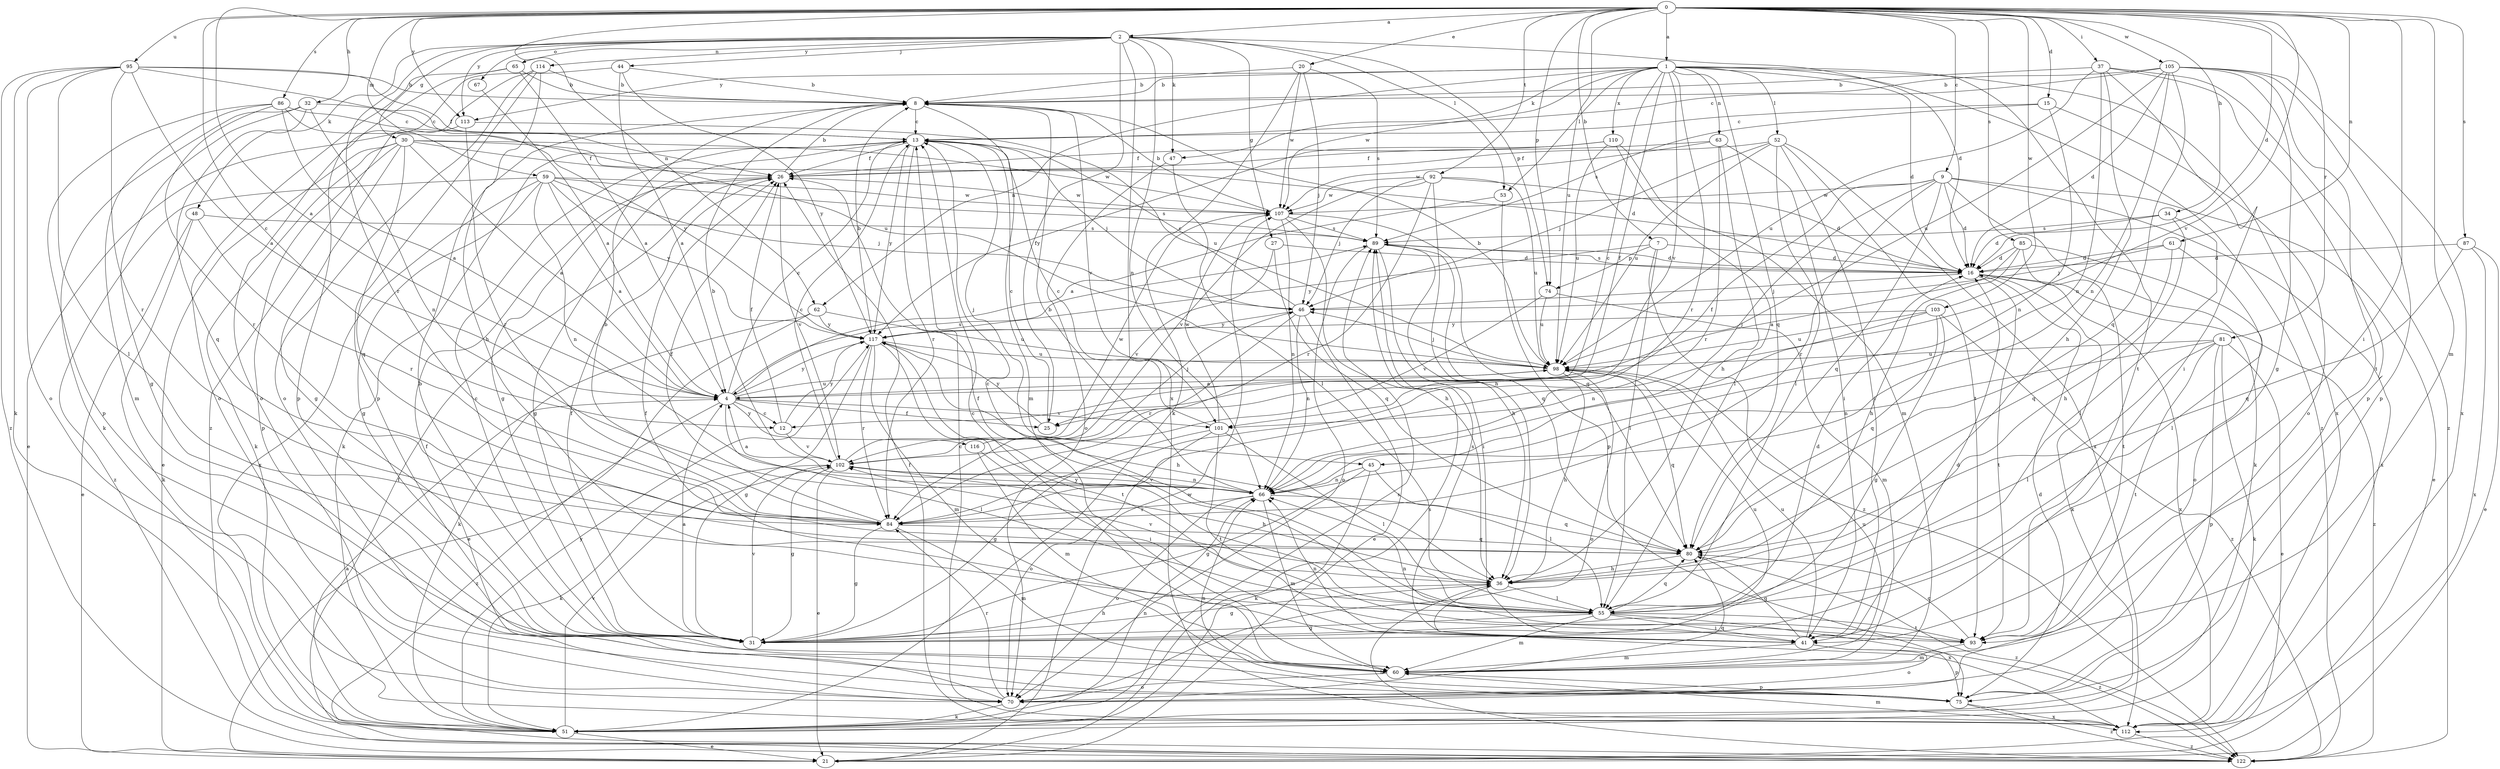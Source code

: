 strict digraph  {
0;
1;
2;
4;
7;
8;
9;
12;
13;
15;
16;
20;
21;
25;
26;
27;
30;
31;
32;
34;
36;
37;
41;
44;
45;
46;
47;
48;
51;
52;
53;
55;
59;
60;
61;
62;
63;
65;
66;
67;
70;
74;
75;
80;
81;
84;
85;
86;
87;
89;
92;
93;
95;
98;
101;
102;
103;
105;
107;
110;
112;
113;
114;
116;
117;
122;
0 -> 1  [label=a];
0 -> 2  [label=a];
0 -> 4  [label=a];
0 -> 7  [label=b];
0 -> 9  [label=c];
0 -> 12  [label=c];
0 -> 15  [label=d];
0 -> 16  [label=d];
0 -> 20  [label=e];
0 -> 32  [label=h];
0 -> 34  [label=h];
0 -> 37  [label=i];
0 -> 41  [label=i];
0 -> 59  [label=m];
0 -> 60  [label=m];
0 -> 61  [label=n];
0 -> 62  [label=n];
0 -> 74  [label=p];
0 -> 81  [label=r];
0 -> 85  [label=s];
0 -> 86  [label=s];
0 -> 87  [label=s];
0 -> 92  [label=t];
0 -> 95  [label=u];
0 -> 98  [label=u];
0 -> 101  [label=v];
0 -> 103  [label=w];
0 -> 105  [label=w];
0 -> 113  [label=y];
1 -> 8  [label=b];
1 -> 12  [label=c];
1 -> 16  [label=d];
1 -> 25  [label=f];
1 -> 47  [label=k];
1 -> 52  [label=l];
1 -> 53  [label=l];
1 -> 62  [label=n];
1 -> 63  [label=n];
1 -> 80  [label=q];
1 -> 84  [label=r];
1 -> 93  [label=t];
1 -> 101  [label=v];
1 -> 107  [label=w];
1 -> 110  [label=x];
1 -> 112  [label=x];
1 -> 113  [label=y];
1 -> 122  [label=z];
2 -> 16  [label=d];
2 -> 25  [label=f];
2 -> 27  [label=g];
2 -> 30  [label=g];
2 -> 44  [label=j];
2 -> 47  [label=k];
2 -> 48  [label=k];
2 -> 53  [label=l];
2 -> 65  [label=n];
2 -> 66  [label=n];
2 -> 67  [label=o];
2 -> 74  [label=p];
2 -> 84  [label=r];
2 -> 112  [label=x];
2 -> 113  [label=y];
2 -> 114  [label=y];
4 -> 12  [label=c];
4 -> 13  [label=c];
4 -> 25  [label=f];
4 -> 55  [label=l];
4 -> 89  [label=s];
4 -> 98  [label=u];
4 -> 101  [label=v];
4 -> 116  [label=y];
4 -> 117  [label=y];
4 -> 122  [label=z];
7 -> 16  [label=d];
7 -> 55  [label=l];
7 -> 74  [label=p];
7 -> 117  [label=y];
7 -> 122  [label=z];
8 -> 13  [label=c];
8 -> 60  [label=m];
8 -> 101  [label=v];
9 -> 16  [label=d];
9 -> 21  [label=e];
9 -> 25  [label=f];
9 -> 45  [label=j];
9 -> 51  [label=k];
9 -> 80  [label=q];
9 -> 84  [label=r];
9 -> 107  [label=w];
9 -> 112  [label=x];
12 -> 26  [label=f];
12 -> 102  [label=v];
12 -> 117  [label=y];
13 -> 26  [label=f];
13 -> 31  [label=g];
13 -> 45  [label=j];
13 -> 46  [label=j];
13 -> 51  [label=k];
13 -> 84  [label=r];
13 -> 117  [label=y];
15 -> 13  [label=c];
15 -> 66  [label=n];
15 -> 70  [label=o];
15 -> 89  [label=s];
16 -> 46  [label=j];
16 -> 51  [label=k];
16 -> 89  [label=s];
16 -> 93  [label=t];
16 -> 112  [label=x];
16 -> 122  [label=z];
20 -> 8  [label=b];
20 -> 46  [label=j];
20 -> 51  [label=k];
20 -> 89  [label=s];
20 -> 107  [label=w];
21 -> 89  [label=s];
21 -> 107  [label=w];
25 -> 13  [label=c];
25 -> 117  [label=y];
26 -> 8  [label=b];
26 -> 31  [label=g];
26 -> 102  [label=v];
26 -> 107  [label=w];
27 -> 16  [label=d];
27 -> 80  [label=q];
27 -> 102  [label=v];
30 -> 4  [label=a];
30 -> 16  [label=d];
30 -> 21  [label=e];
30 -> 26  [label=f];
30 -> 31  [label=g];
30 -> 51  [label=k];
30 -> 75  [label=p];
30 -> 80  [label=q];
30 -> 107  [label=w];
31 -> 4  [label=a];
31 -> 8  [label=b];
31 -> 13  [label=c];
31 -> 26  [label=f];
31 -> 36  [label=h];
31 -> 98  [label=u];
31 -> 102  [label=v];
32 -> 13  [label=c];
32 -> 31  [label=g];
32 -> 51  [label=k];
32 -> 66  [label=n];
32 -> 80  [label=q];
34 -> 16  [label=d];
34 -> 36  [label=h];
34 -> 55  [label=l];
34 -> 89  [label=s];
36 -> 31  [label=g];
36 -> 55  [label=l];
36 -> 102  [label=v];
36 -> 112  [label=x];
37 -> 8  [label=b];
37 -> 36  [label=h];
37 -> 41  [label=i];
37 -> 66  [label=n];
37 -> 75  [label=p];
37 -> 98  [label=u];
37 -> 122  [label=z];
41 -> 16  [label=d];
41 -> 26  [label=f];
41 -> 60  [label=m];
41 -> 66  [label=n];
41 -> 70  [label=o];
41 -> 75  [label=p];
41 -> 80  [label=q];
41 -> 89  [label=s];
41 -> 98  [label=u];
44 -> 4  [label=a];
44 -> 8  [label=b];
44 -> 70  [label=o];
44 -> 117  [label=y];
45 -> 31  [label=g];
45 -> 51  [label=k];
45 -> 55  [label=l];
45 -> 66  [label=n];
46 -> 13  [label=c];
46 -> 21  [label=e];
46 -> 66  [label=n];
46 -> 84  [label=r];
46 -> 117  [label=y];
47 -> 55  [label=l];
47 -> 70  [label=o];
48 -> 21  [label=e];
48 -> 51  [label=k];
48 -> 84  [label=r];
48 -> 89  [label=s];
51 -> 4  [label=a];
51 -> 21  [label=e];
51 -> 66  [label=n];
51 -> 89  [label=s];
51 -> 102  [label=v];
51 -> 117  [label=y];
52 -> 26  [label=f];
52 -> 41  [label=i];
52 -> 46  [label=j];
52 -> 55  [label=l];
52 -> 93  [label=t];
52 -> 98  [label=u];
52 -> 112  [label=x];
53 -> 4  [label=a];
53 -> 75  [label=p];
55 -> 13  [label=c];
55 -> 16  [label=d];
55 -> 26  [label=f];
55 -> 31  [label=g];
55 -> 41  [label=i];
55 -> 60  [label=m];
55 -> 80  [label=q];
55 -> 93  [label=t];
55 -> 117  [label=y];
55 -> 122  [label=z];
59 -> 4  [label=a];
59 -> 31  [label=g];
59 -> 46  [label=j];
59 -> 66  [label=n];
59 -> 89  [label=s];
59 -> 107  [label=w];
59 -> 112  [label=x];
59 -> 117  [label=y];
59 -> 122  [label=z];
60 -> 13  [label=c];
60 -> 70  [label=o];
60 -> 75  [label=p];
60 -> 98  [label=u];
61 -> 16  [label=d];
61 -> 46  [label=j];
61 -> 55  [label=l];
61 -> 80  [label=q];
62 -> 21  [label=e];
62 -> 51  [label=k];
62 -> 98  [label=u];
62 -> 117  [label=y];
63 -> 26  [label=f];
63 -> 36  [label=h];
63 -> 41  [label=i];
63 -> 84  [label=r];
63 -> 107  [label=w];
65 -> 4  [label=a];
65 -> 8  [label=b];
65 -> 70  [label=o];
65 -> 75  [label=p];
66 -> 4  [label=a];
66 -> 8  [label=b];
66 -> 60  [label=m];
66 -> 70  [label=o];
66 -> 80  [label=q];
66 -> 84  [label=r];
66 -> 102  [label=v];
67 -> 4  [label=a];
70 -> 26  [label=f];
70 -> 51  [label=k];
70 -> 80  [label=q];
70 -> 84  [label=r];
74 -> 60  [label=m];
74 -> 98  [label=u];
74 -> 102  [label=v];
75 -> 16  [label=d];
75 -> 66  [label=n];
75 -> 112  [label=x];
75 -> 122  [label=z];
80 -> 36  [label=h];
80 -> 122  [label=z];
81 -> 21  [label=e];
81 -> 51  [label=k];
81 -> 55  [label=l];
81 -> 66  [label=n];
81 -> 75  [label=p];
81 -> 93  [label=t];
81 -> 98  [label=u];
84 -> 8  [label=b];
84 -> 26  [label=f];
84 -> 31  [label=g];
84 -> 60  [label=m];
84 -> 80  [label=q];
85 -> 4  [label=a];
85 -> 16  [label=d];
85 -> 36  [label=h];
85 -> 70  [label=o];
85 -> 93  [label=t];
86 -> 4  [label=a];
86 -> 13  [label=c];
86 -> 60  [label=m];
86 -> 75  [label=p];
86 -> 84  [label=r];
86 -> 117  [label=y];
87 -> 16  [label=d];
87 -> 21  [label=e];
87 -> 80  [label=q];
87 -> 112  [label=x];
89 -> 16  [label=d];
89 -> 36  [label=h];
89 -> 41  [label=i];
89 -> 70  [label=o];
89 -> 80  [label=q];
92 -> 16  [label=d];
92 -> 36  [label=h];
92 -> 46  [label=j];
92 -> 84  [label=r];
92 -> 98  [label=u];
92 -> 102  [label=v];
92 -> 107  [label=w];
93 -> 60  [label=m];
93 -> 66  [label=n];
93 -> 80  [label=q];
95 -> 4  [label=a];
95 -> 8  [label=b];
95 -> 26  [label=f];
95 -> 51  [label=k];
95 -> 55  [label=l];
95 -> 70  [label=o];
95 -> 84  [label=r];
95 -> 98  [label=u];
95 -> 122  [label=z];
98 -> 4  [label=a];
98 -> 8  [label=b];
98 -> 36  [label=h];
98 -> 46  [label=j];
98 -> 70  [label=o];
98 -> 80  [label=q];
101 -> 13  [label=c];
101 -> 31  [label=g];
101 -> 55  [label=l];
101 -> 70  [label=o];
101 -> 93  [label=t];
101 -> 107  [label=w];
102 -> 8  [label=b];
102 -> 13  [label=c];
102 -> 21  [label=e];
102 -> 31  [label=g];
102 -> 36  [label=h];
102 -> 51  [label=k];
102 -> 66  [label=n];
102 -> 107  [label=w];
103 -> 31  [label=g];
103 -> 66  [label=n];
103 -> 80  [label=q];
103 -> 98  [label=u];
103 -> 117  [label=y];
103 -> 122  [label=z];
105 -> 8  [label=b];
105 -> 13  [label=c];
105 -> 16  [label=d];
105 -> 31  [label=g];
105 -> 66  [label=n];
105 -> 75  [label=p];
105 -> 80  [label=q];
105 -> 93  [label=t];
105 -> 98  [label=u];
105 -> 112  [label=x];
107 -> 8  [label=b];
107 -> 36  [label=h];
107 -> 66  [label=n];
107 -> 80  [label=q];
107 -> 89  [label=s];
110 -> 26  [label=f];
110 -> 55  [label=l];
110 -> 60  [label=m];
110 -> 98  [label=u];
110 -> 117  [label=y];
112 -> 13  [label=c];
112 -> 26  [label=f];
112 -> 60  [label=m];
112 -> 122  [label=z];
113 -> 21  [label=e];
113 -> 84  [label=r];
113 -> 98  [label=u];
114 -> 8  [label=b];
114 -> 36  [label=h];
114 -> 70  [label=o];
114 -> 75  [label=p];
114 -> 122  [label=z];
116 -> 41  [label=i];
116 -> 46  [label=j];
116 -> 60  [label=m];
117 -> 8  [label=b];
117 -> 31  [label=g];
117 -> 36  [label=h];
117 -> 60  [label=m];
117 -> 84  [label=r];
117 -> 93  [label=t];
117 -> 98  [label=u];
122 -> 26  [label=f];
122 -> 36  [label=h];
}
